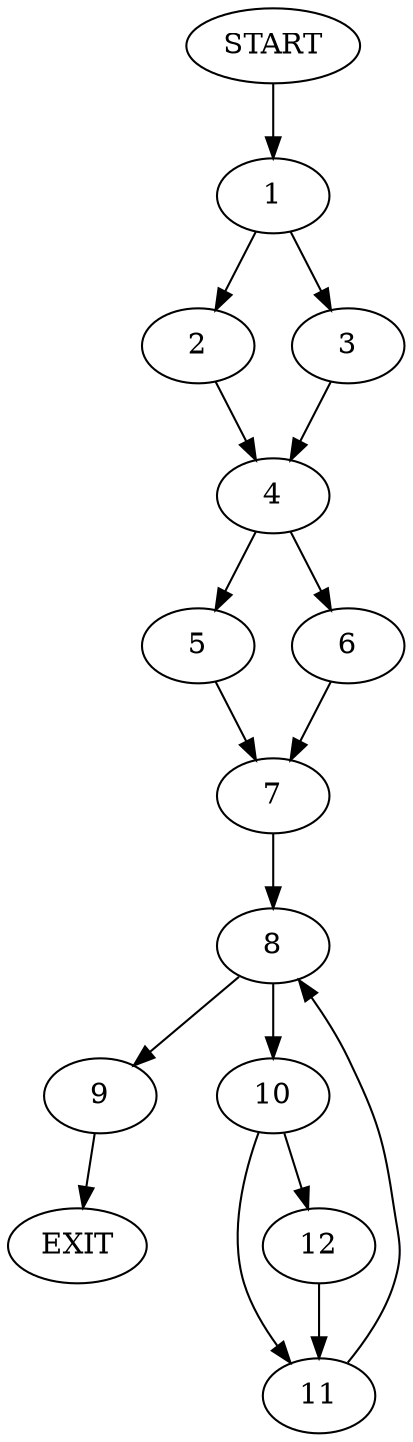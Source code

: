 digraph {
0 [label="START"]
13 [label="EXIT"]
0 -> 1
1 -> 2
1 -> 3
2 -> 4
3 -> 4
4 -> 5
4 -> 6
6 -> 7
5 -> 7
7 -> 8
8 -> 9
8 -> 10
9 -> 13
10 -> 11
10 -> 12
11 -> 8
12 -> 11
}
